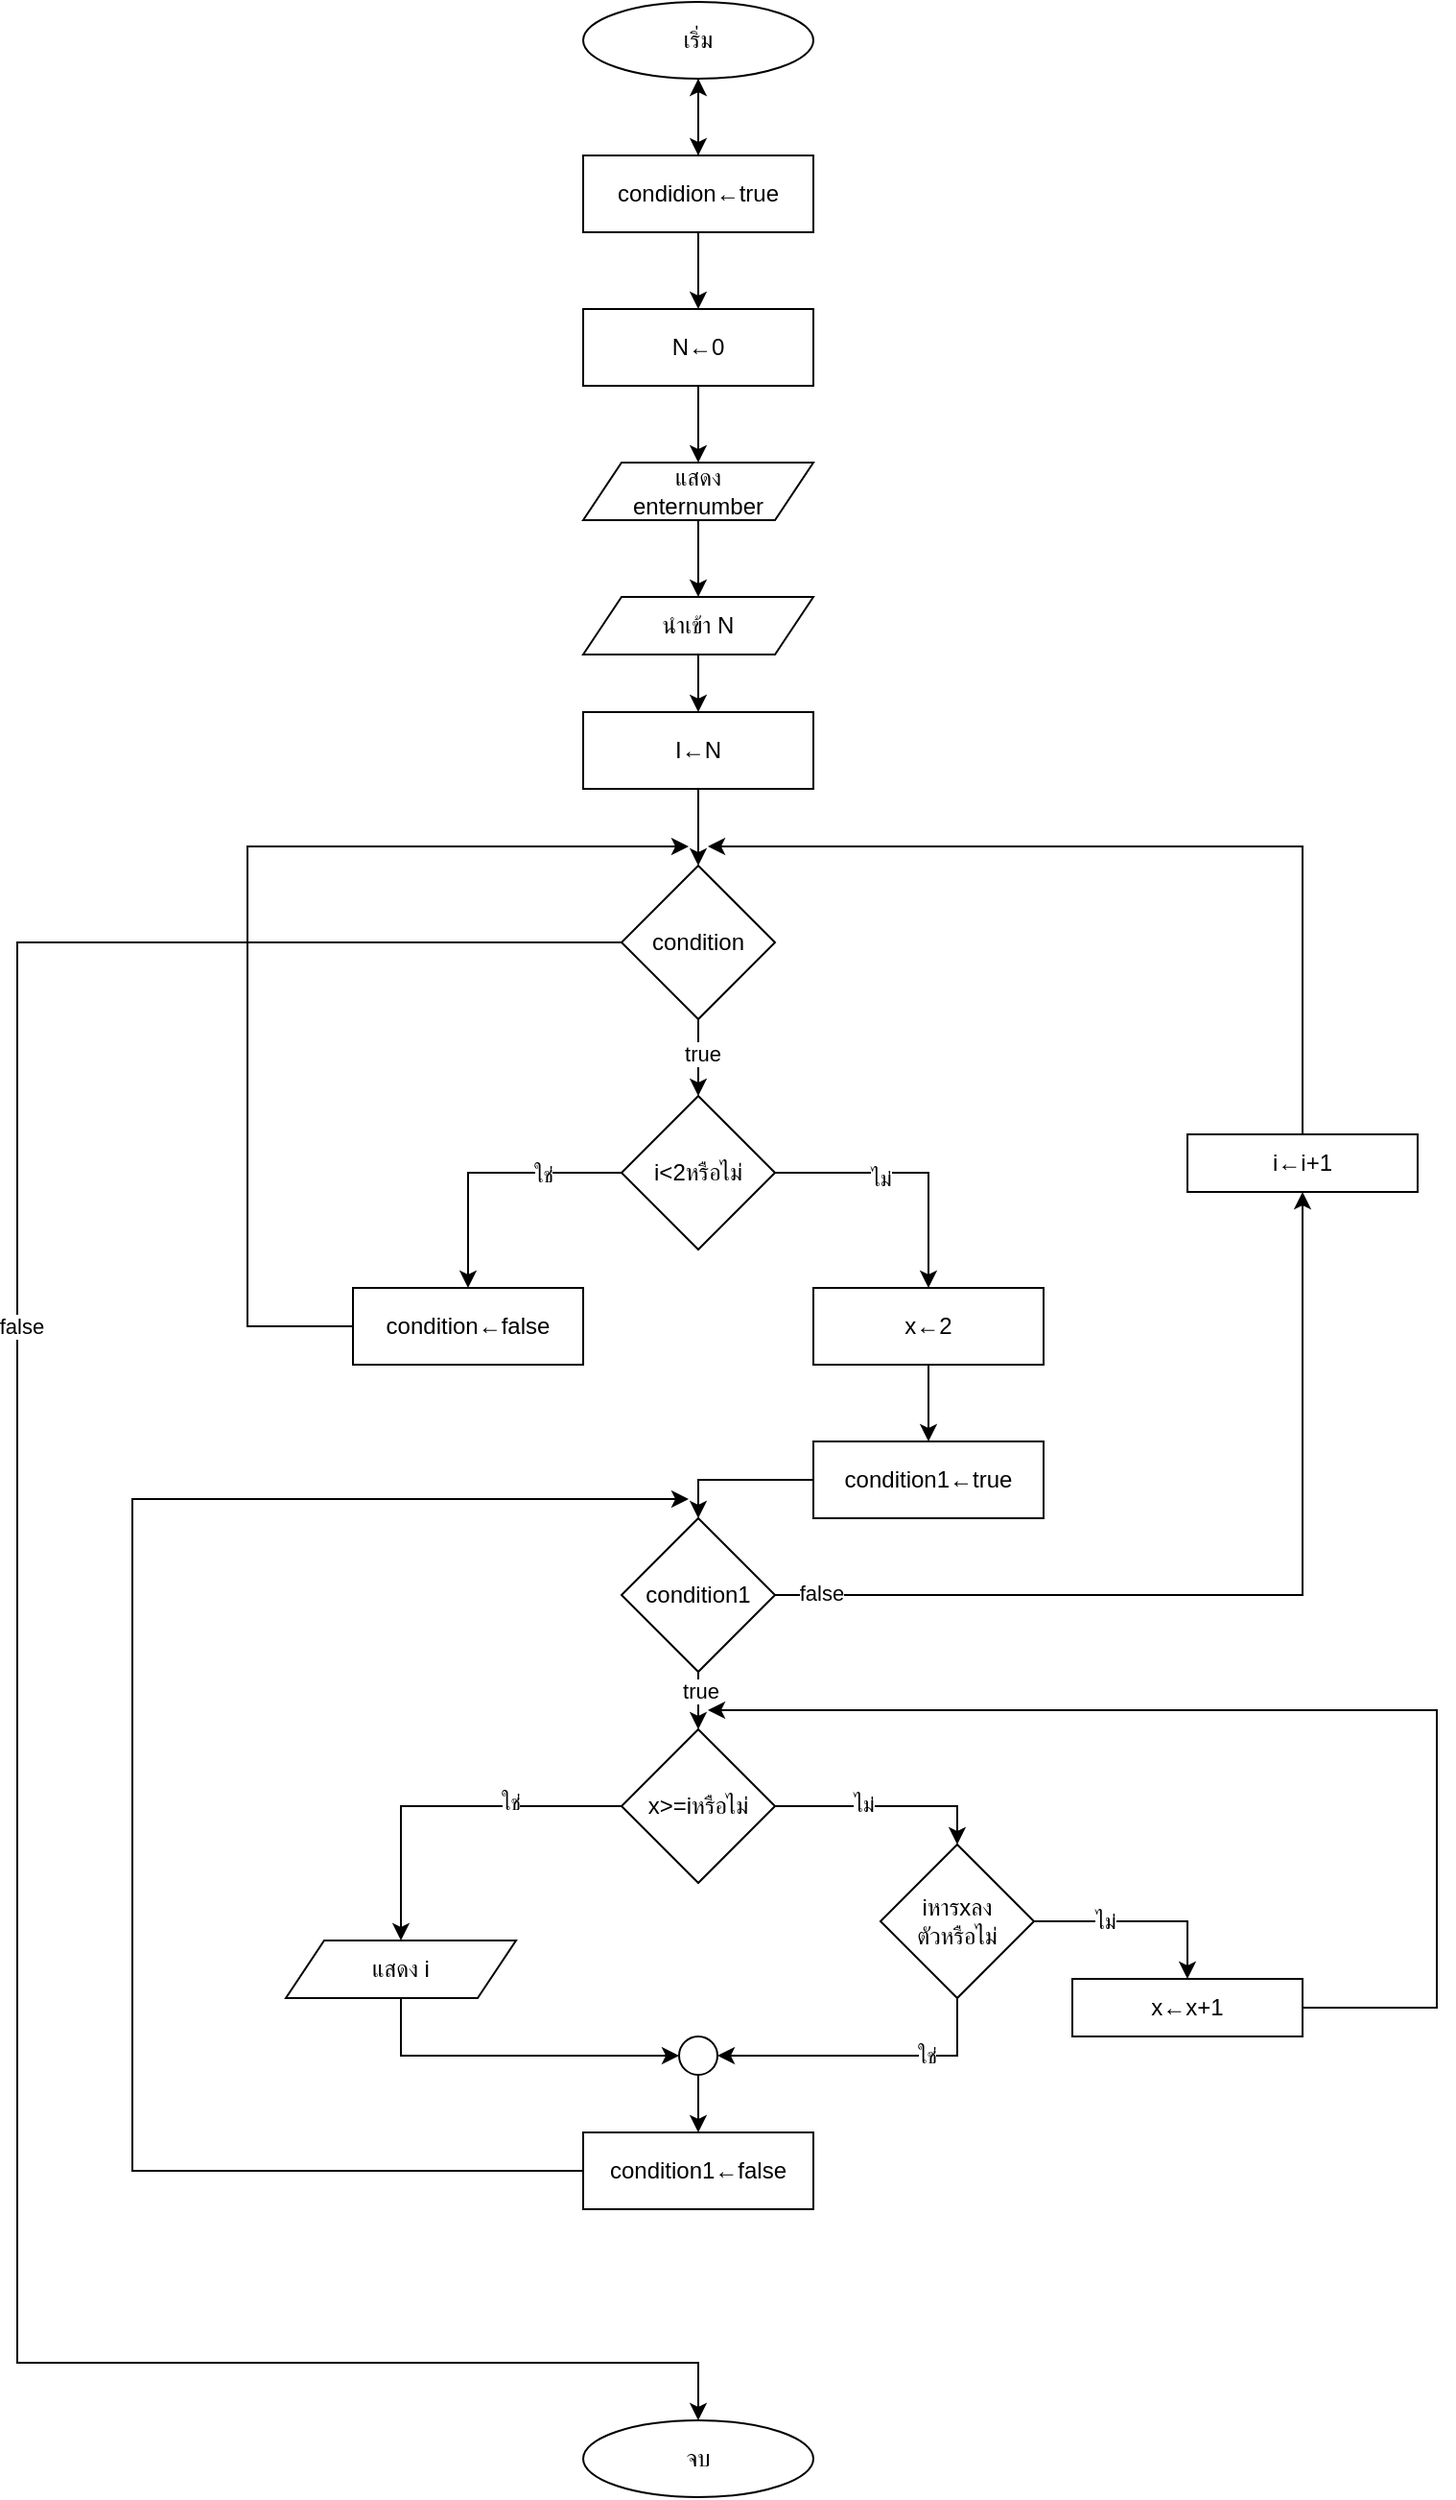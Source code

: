 <mxfile>
    <diagram id="sh2VeD7NXCrNNMViBeWG" name="Page-1">
        <mxGraphModel dx="1216" dy="779" grid="1" gridSize="10" guides="1" tooltips="1" connect="1" arrows="1" fold="1" page="1" pageScale="1" pageWidth="850" pageHeight="1100" math="0" shadow="0">
            <root>
                <mxCell id="0"/>
                <mxCell id="1" parent="0"/>
                <mxCell id="49" value="" style="edgeStyle=none;html=1;entryX=0.5;entryY=0;entryDx=0;entryDy=0;" parent="1" source="2" target="15" edge="1">
                    <mxGeometry relative="1" as="geometry"/>
                </mxCell>
                <mxCell id="2" value="เริ่ม" style="ellipse;whiteSpace=wrap;html=1;" parent="1" vertex="1">
                    <mxGeometry x="365" y="40" width="120" height="40" as="geometry"/>
                </mxCell>
                <mxCell id="13" value="" style="edgeStyle=none;html=1;" parent="1" source="5" target="12" edge="1">
                    <mxGeometry relative="1" as="geometry"/>
                </mxCell>
                <mxCell id="5" value="แสดง&lt;div&gt;enternumber&lt;/div&gt;" style="shape=parallelogram;perimeter=parallelogramPerimeter;whiteSpace=wrap;html=1;fixedSize=1;" parent="1" vertex="1">
                    <mxGeometry x="365" y="280" width="120" height="30" as="geometry"/>
                </mxCell>
                <mxCell id="11" value="" style="edgeStyle=none;html=1;" parent="1" source="7" target="5" edge="1">
                    <mxGeometry relative="1" as="geometry"/>
                </mxCell>
                <mxCell id="7" value="N←0" style="whiteSpace=wrap;html=1;" parent="1" vertex="1">
                    <mxGeometry x="365" y="200" width="120" height="40" as="geometry"/>
                </mxCell>
                <mxCell id="19" value="" style="edgeStyle=none;html=1;entryX=0.5;entryY=0;entryDx=0;entryDy=0;" parent="1" source="12" target="51" edge="1">
                    <mxGeometry relative="1" as="geometry">
                        <mxPoint x="426" y="420" as="targetPoint"/>
                    </mxGeometry>
                </mxCell>
                <mxCell id="12" value="นำเข้า N" style="shape=parallelogram;perimeter=parallelogramPerimeter;whiteSpace=wrap;html=1;fixedSize=1;" parent="1" vertex="1">
                    <mxGeometry x="365" y="350" width="120" height="30" as="geometry"/>
                </mxCell>
                <mxCell id="50" value="" style="edgeStyle=none;html=1;" parent="1" source="15" target="7" edge="1">
                    <mxGeometry relative="1" as="geometry">
                        <mxPoint x="425" y="190" as="targetPoint"/>
                    </mxGeometry>
                </mxCell>
                <mxCell id="138" value="" style="edgeStyle=none;html=1;" parent="1" source="15" target="2" edge="1">
                    <mxGeometry relative="1" as="geometry"/>
                </mxCell>
                <mxCell id="15" value="condidion←true" style="whiteSpace=wrap;html=1;" parent="1" vertex="1">
                    <mxGeometry x="365" y="120" width="120" height="40" as="geometry"/>
                </mxCell>
                <mxCell id="53" value="" style="edgeStyle=none;html=1;" parent="1" source="51" target="52" edge="1">
                    <mxGeometry relative="1" as="geometry"/>
                </mxCell>
                <mxCell id="51" value="I←N" style="whiteSpace=wrap;html=1;" parent="1" vertex="1">
                    <mxGeometry x="365" y="410" width="120" height="40" as="geometry"/>
                </mxCell>
                <mxCell id="55" value="" style="edgeStyle=none;html=1;entryX=0.5;entryY=0;entryDx=0;entryDy=0;" parent="1" source="52" target="92" edge="1">
                    <mxGeometry relative="1" as="geometry">
                        <mxPoint x="425" y="620" as="targetPoint"/>
                    </mxGeometry>
                </mxCell>
                <mxCell id="134" value="true" style="edgeLabel;html=1;align=center;verticalAlign=middle;resizable=0;points=[];" parent="55" vertex="1" connectable="0">
                    <mxGeometry x="-0.116" y="2" relative="1" as="geometry">
                        <mxPoint as="offset"/>
                    </mxGeometry>
                </mxCell>
                <mxCell id="136" value="" style="edgeStyle=orthogonalEdgeStyle;html=1;rounded=0;entryX=0.5;entryY=0;entryDx=0;entryDy=0;" parent="1" source="52" target="139" edge="1">
                    <mxGeometry relative="1" as="geometry">
                        <mxPoint x="80" y="1270" as="targetPoint"/>
                        <Array as="points">
                            <mxPoint x="70" y="530"/>
                            <mxPoint x="70" y="1270"/>
                            <mxPoint x="425" y="1270"/>
                        </Array>
                    </mxGeometry>
                </mxCell>
                <mxCell id="137" value="false" style="edgeLabel;html=1;align=center;verticalAlign=middle;resizable=0;points=[];" parent="136" vertex="1" connectable="0">
                    <mxGeometry x="-0.285" y="2" relative="1" as="geometry">
                        <mxPoint as="offset"/>
                    </mxGeometry>
                </mxCell>
                <mxCell id="52" value="condition" style="rhombus;whiteSpace=wrap;html=1;" parent="1" vertex="1">
                    <mxGeometry x="385" y="490" width="80" height="80" as="geometry"/>
                </mxCell>
                <mxCell id="94" value="" style="edgeStyle=orthogonalEdgeStyle;html=1;entryX=0.5;entryY=0;entryDx=0;entryDy=0;rounded=0;" parent="1" source="92" target="100" edge="1">
                    <mxGeometry relative="1" as="geometry">
                        <mxPoint x="570" y="670" as="targetPoint"/>
                    </mxGeometry>
                </mxCell>
                <mxCell id="97" value="ไม่" style="edgeLabel;html=1;align=center;verticalAlign=middle;resizable=0;points=[];" parent="94" vertex="1" connectable="0">
                    <mxGeometry x="-0.225" y="-3" relative="1" as="geometry">
                        <mxPoint as="offset"/>
                    </mxGeometry>
                </mxCell>
                <mxCell id="96" value="" style="edgeStyle=orthogonalEdgeStyle;html=1;rounded=0;entryX=0.5;entryY=0;entryDx=0;entryDy=0;" parent="1" source="92" target="99" edge="1">
                    <mxGeometry relative="1" as="geometry">
                        <mxPoint x="290" y="650" as="targetPoint"/>
                    </mxGeometry>
                </mxCell>
                <mxCell id="98" value="ใช่" style="edgeLabel;html=1;align=center;verticalAlign=middle;resizable=0;points=[];" parent="96" vertex="1" connectable="0">
                    <mxGeometry x="-0.417" y="1" relative="1" as="geometry">
                        <mxPoint as="offset"/>
                    </mxGeometry>
                </mxCell>
                <mxCell id="92" value="i&amp;lt;2หรือไม่" style="rhombus;whiteSpace=wrap;html=1;" parent="1" vertex="1">
                    <mxGeometry x="385" y="610" width="80" height="80" as="geometry"/>
                </mxCell>
                <mxCell id="145" value="" style="edgeStyle=orthogonalEdgeStyle;html=1;rounded=0;" parent="1" source="99" edge="1">
                    <mxGeometry relative="1" as="geometry">
                        <mxPoint x="420" y="480" as="targetPoint"/>
                        <Array as="points">
                            <mxPoint x="190" y="730"/>
                            <mxPoint x="190" y="480"/>
                        </Array>
                    </mxGeometry>
                </mxCell>
                <mxCell id="99" value="condition←false" style="whiteSpace=wrap;html=1;" parent="1" vertex="1">
                    <mxGeometry x="245" y="710" width="120" height="40" as="geometry"/>
                </mxCell>
                <mxCell id="102" value="" style="edgeStyle=none;html=1;" parent="1" source="100" target="101" edge="1">
                    <mxGeometry relative="1" as="geometry"/>
                </mxCell>
                <mxCell id="100" value="x←2" style="whiteSpace=wrap;html=1;" parent="1" vertex="1">
                    <mxGeometry x="485" y="710" width="120" height="40" as="geometry"/>
                </mxCell>
                <mxCell id="104" value="" style="edgeStyle=orthogonalEdgeStyle;html=1;rounded=0;entryX=0.5;entryY=0;entryDx=0;entryDy=0;" parent="1" source="101" target="103" edge="1">
                    <mxGeometry relative="1" as="geometry"/>
                </mxCell>
                <mxCell id="101" value="condition1←true" style="whiteSpace=wrap;html=1;" parent="1" vertex="1">
                    <mxGeometry x="485" y="790" width="120" height="40" as="geometry"/>
                </mxCell>
                <mxCell id="106" value="" style="edgeStyle=none;html=1;" parent="1" source="103" target="105" edge="1">
                    <mxGeometry relative="1" as="geometry"/>
                </mxCell>
                <mxCell id="133" value="true" style="edgeLabel;html=1;align=center;verticalAlign=middle;resizable=0;points=[];" parent="106" vertex="1" connectable="0">
                    <mxGeometry x="-0.317" y="1" relative="1" as="geometry">
                        <mxPoint as="offset"/>
                    </mxGeometry>
                </mxCell>
                <mxCell id="131" value="" style="edgeStyle=orthogonalEdgeStyle;html=1;rounded=0;entryX=0.5;entryY=1;entryDx=0;entryDy=0;" parent="1" source="103" target="141" edge="1">
                    <mxGeometry relative="1" as="geometry">
                        <mxPoint x="740" y="420" as="targetPoint"/>
                        <Array as="points">
                            <mxPoint x="740" y="870"/>
                        </Array>
                    </mxGeometry>
                </mxCell>
                <mxCell id="132" value="false" style="edgeLabel;html=1;align=center;verticalAlign=middle;resizable=0;points=[];" parent="131" vertex="1" connectable="0">
                    <mxGeometry x="-0.9" y="1" relative="1" as="geometry">
                        <mxPoint as="offset"/>
                    </mxGeometry>
                </mxCell>
                <mxCell id="103" value="condition1" style="rhombus;whiteSpace=wrap;html=1;" parent="1" vertex="1">
                    <mxGeometry x="385" y="830" width="80" height="80" as="geometry"/>
                </mxCell>
                <mxCell id="108" value="" style="edgeStyle=orthogonalEdgeStyle;html=1;rounded=0;entryX=0.5;entryY=0;entryDx=0;entryDy=0;" parent="1" source="105" target="107" edge="1">
                    <mxGeometry relative="1" as="geometry"/>
                </mxCell>
                <mxCell id="126" value="ไม่" style="edgeLabel;html=1;align=center;verticalAlign=middle;resizable=0;points=[];" parent="108" vertex="1" connectable="0">
                    <mxGeometry x="-0.206" y="1" relative="1" as="geometry">
                        <mxPoint as="offset"/>
                    </mxGeometry>
                </mxCell>
                <mxCell id="110" value="" style="edgeStyle=orthogonalEdgeStyle;html=1;rounded=0;entryX=0.5;entryY=0;entryDx=0;entryDy=0;" parent="1" source="105" target="112" edge="1">
                    <mxGeometry relative="1" as="geometry">
                        <mxPoint x="270" y="1030" as="targetPoint"/>
                    </mxGeometry>
                </mxCell>
                <mxCell id="111" value="ใช่" style="edgeLabel;html=1;align=center;verticalAlign=middle;resizable=0;points=[];" parent="110" vertex="1" connectable="0">
                    <mxGeometry x="-0.374" y="-2" relative="1" as="geometry">
                        <mxPoint as="offset"/>
                    </mxGeometry>
                </mxCell>
                <mxCell id="105" value="x&amp;gt;=iหรือไม่" style="rhombus;whiteSpace=wrap;html=1;" parent="1" vertex="1">
                    <mxGeometry x="385" y="940" width="80" height="80" as="geometry"/>
                </mxCell>
                <mxCell id="113" value="" style="edgeStyle=orthogonalEdgeStyle;html=1;rounded=0;entryX=1;entryY=0.5;entryDx=0;entryDy=0;" parent="1" source="107" target="123" edge="1">
                    <mxGeometry relative="1" as="geometry">
                        <mxPoint x="460" y="1070" as="targetPoint"/>
                        <Array as="points">
                            <mxPoint x="560" y="1110"/>
                        </Array>
                    </mxGeometry>
                </mxCell>
                <mxCell id="116" value="ใช่" style="edgeLabel;html=1;align=center;verticalAlign=middle;resizable=0;points=[];" parent="113" vertex="1" connectable="0">
                    <mxGeometry x="-0.4" relative="1" as="geometry">
                        <mxPoint as="offset"/>
                    </mxGeometry>
                </mxCell>
                <mxCell id="115" value="" style="edgeStyle=orthogonalEdgeStyle;html=1;rounded=0;entryX=0.5;entryY=0;entryDx=0;entryDy=0;" parent="1" source="107" target="118" edge="1">
                    <mxGeometry relative="1" as="geometry">
                        <mxPoint x="680" y="1040" as="targetPoint"/>
                    </mxGeometry>
                </mxCell>
                <mxCell id="117" value="ไม่" style="edgeLabel;html=1;align=center;verticalAlign=middle;resizable=0;points=[];" parent="115" vertex="1" connectable="0">
                    <mxGeometry x="-0.326" relative="1" as="geometry">
                        <mxPoint as="offset"/>
                    </mxGeometry>
                </mxCell>
                <mxCell id="107" value="iหารxลง&lt;div&gt;ตัวหรือไม่&lt;/div&gt;" style="rhombus;whiteSpace=wrap;html=1;" parent="1" vertex="1">
                    <mxGeometry x="520" y="1000" width="80" height="80" as="geometry"/>
                </mxCell>
                <mxCell id="122" value="" style="edgeStyle=orthogonalEdgeStyle;html=1;rounded=0;entryX=0;entryY=0.5;entryDx=0;entryDy=0;" parent="1" source="112" target="123" edge="1">
                    <mxGeometry relative="1" as="geometry">
                        <mxPoint x="420" y="1110" as="targetPoint"/>
                        <Array as="points">
                            <mxPoint x="270" y="1110"/>
                        </Array>
                    </mxGeometry>
                </mxCell>
                <mxCell id="112" value="แสดง i" style="shape=parallelogram;perimeter=parallelogramPerimeter;whiteSpace=wrap;html=1;fixedSize=1;" parent="1" vertex="1">
                    <mxGeometry x="210" y="1050" width="120" height="30" as="geometry"/>
                </mxCell>
                <mxCell id="125" value="" style="edgeStyle=orthogonalEdgeStyle;html=1;rounded=0;" parent="1" source="118" edge="1">
                    <mxGeometry relative="1" as="geometry">
                        <mxPoint x="430" y="930" as="targetPoint"/>
                        <Array as="points">
                            <mxPoint x="810" y="1085"/>
                            <mxPoint x="810" y="930"/>
                        </Array>
                    </mxGeometry>
                </mxCell>
                <mxCell id="118" value="x←x+1" style="whiteSpace=wrap;html=1;" parent="1" vertex="1">
                    <mxGeometry x="620" y="1070" width="120" height="30" as="geometry"/>
                </mxCell>
                <mxCell id="129" value="" style="edgeStyle=orthogonalEdgeStyle;html=1;rounded=0;" parent="1" source="120" edge="1">
                    <mxGeometry relative="1" as="geometry">
                        <mxPoint x="420" y="820" as="targetPoint"/>
                        <Array as="points">
                            <mxPoint x="130" y="1170"/>
                            <mxPoint x="130" y="820"/>
                        </Array>
                    </mxGeometry>
                </mxCell>
                <mxCell id="120" value="condition1←false" style="whiteSpace=wrap;html=1;" parent="1" vertex="1">
                    <mxGeometry x="365" y="1150" width="120" height="40" as="geometry"/>
                </mxCell>
                <mxCell id="127" value="" style="edgeStyle=none;html=1;" parent="1" source="123" target="120" edge="1">
                    <mxGeometry relative="1" as="geometry"/>
                </mxCell>
                <mxCell id="123" value="" style="ellipse;whiteSpace=wrap;html=1;aspect=fixed;" parent="1" vertex="1">
                    <mxGeometry x="415" y="1100" width="20" height="20" as="geometry"/>
                </mxCell>
                <mxCell id="139" value="จบ" style="ellipse;whiteSpace=wrap;html=1;" parent="1" vertex="1">
                    <mxGeometry x="365" y="1300" width="120" height="40" as="geometry"/>
                </mxCell>
                <mxCell id="143" value="" style="edgeStyle=orthogonalEdgeStyle;html=1;rounded=0;" parent="1" source="141" edge="1">
                    <mxGeometry relative="1" as="geometry">
                        <mxPoint x="430" y="480" as="targetPoint"/>
                        <Array as="points">
                            <mxPoint x="740" y="480"/>
                        </Array>
                    </mxGeometry>
                </mxCell>
                <mxCell id="141" value="i←i+1" style="whiteSpace=wrap;html=1;" parent="1" vertex="1">
                    <mxGeometry x="680" y="630" width="120" height="30" as="geometry"/>
                </mxCell>
            </root>
        </mxGraphModel>
    </diagram>
</mxfile>